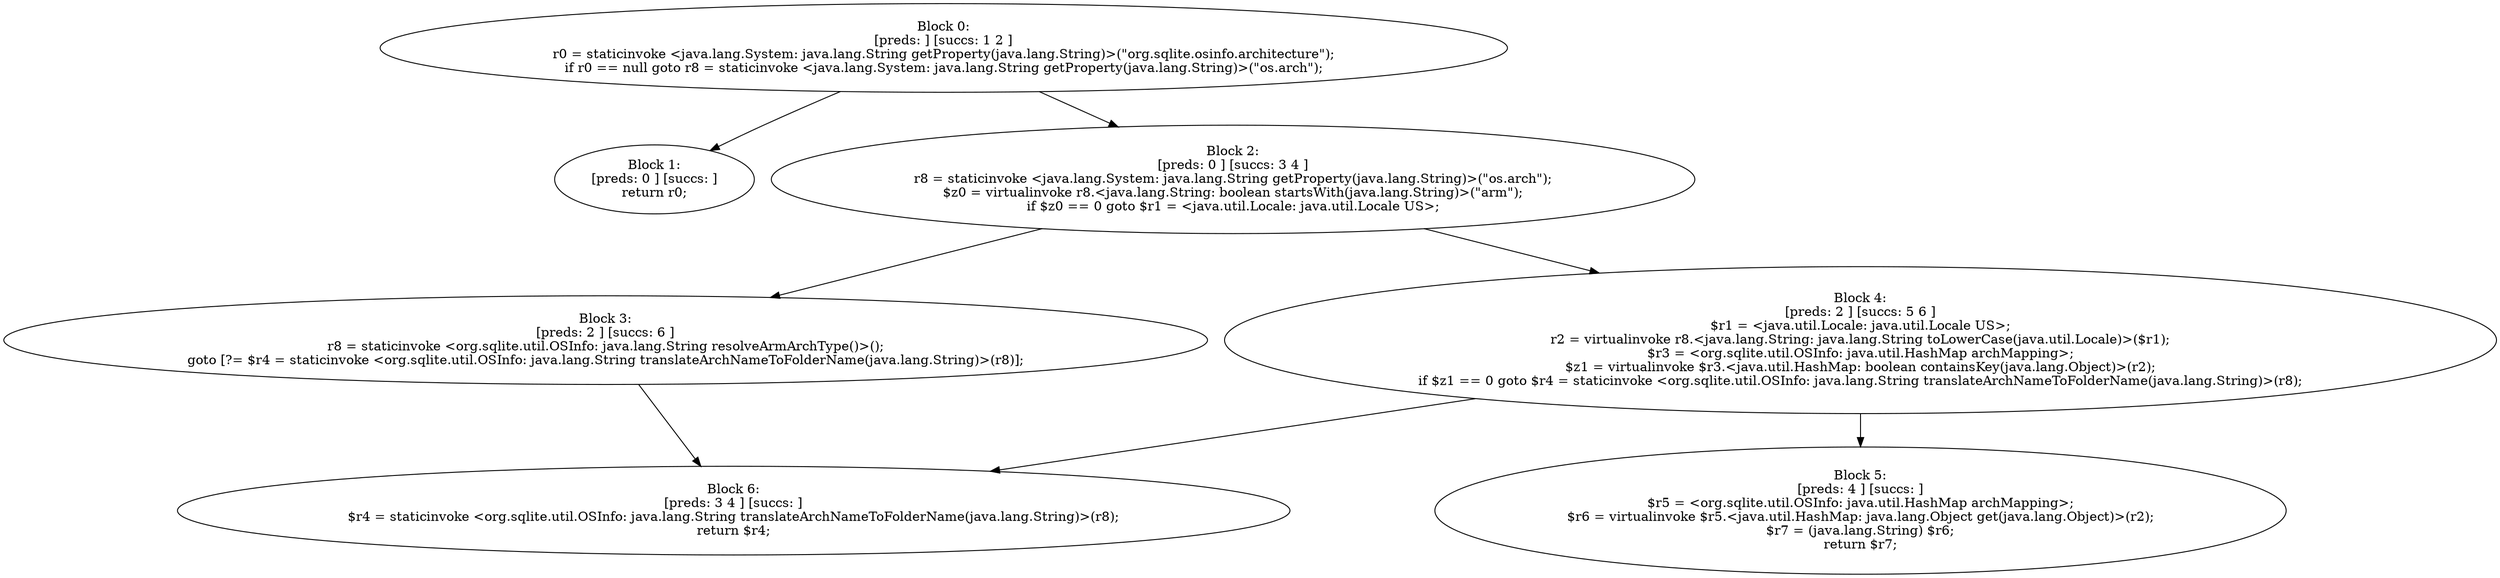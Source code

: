 digraph "unitGraph" {
    "Block 0:
[preds: ] [succs: 1 2 ]
r0 = staticinvoke <java.lang.System: java.lang.String getProperty(java.lang.String)>(\"org.sqlite.osinfo.architecture\");
if r0 == null goto r8 = staticinvoke <java.lang.System: java.lang.String getProperty(java.lang.String)>(\"os.arch\");
"
    "Block 1:
[preds: 0 ] [succs: ]
return r0;
"
    "Block 2:
[preds: 0 ] [succs: 3 4 ]
r8 = staticinvoke <java.lang.System: java.lang.String getProperty(java.lang.String)>(\"os.arch\");
$z0 = virtualinvoke r8.<java.lang.String: boolean startsWith(java.lang.String)>(\"arm\");
if $z0 == 0 goto $r1 = <java.util.Locale: java.util.Locale US>;
"
    "Block 3:
[preds: 2 ] [succs: 6 ]
r8 = staticinvoke <org.sqlite.util.OSInfo: java.lang.String resolveArmArchType()>();
goto [?= $r4 = staticinvoke <org.sqlite.util.OSInfo: java.lang.String translateArchNameToFolderName(java.lang.String)>(r8)];
"
    "Block 4:
[preds: 2 ] [succs: 5 6 ]
$r1 = <java.util.Locale: java.util.Locale US>;
r2 = virtualinvoke r8.<java.lang.String: java.lang.String toLowerCase(java.util.Locale)>($r1);
$r3 = <org.sqlite.util.OSInfo: java.util.HashMap archMapping>;
$z1 = virtualinvoke $r3.<java.util.HashMap: boolean containsKey(java.lang.Object)>(r2);
if $z1 == 0 goto $r4 = staticinvoke <org.sqlite.util.OSInfo: java.lang.String translateArchNameToFolderName(java.lang.String)>(r8);
"
    "Block 5:
[preds: 4 ] [succs: ]
$r5 = <org.sqlite.util.OSInfo: java.util.HashMap archMapping>;
$r6 = virtualinvoke $r5.<java.util.HashMap: java.lang.Object get(java.lang.Object)>(r2);
$r7 = (java.lang.String) $r6;
return $r7;
"
    "Block 6:
[preds: 3 4 ] [succs: ]
$r4 = staticinvoke <org.sqlite.util.OSInfo: java.lang.String translateArchNameToFolderName(java.lang.String)>(r8);
return $r4;
"
    "Block 0:
[preds: ] [succs: 1 2 ]
r0 = staticinvoke <java.lang.System: java.lang.String getProperty(java.lang.String)>(\"org.sqlite.osinfo.architecture\");
if r0 == null goto r8 = staticinvoke <java.lang.System: java.lang.String getProperty(java.lang.String)>(\"os.arch\");
"->"Block 1:
[preds: 0 ] [succs: ]
return r0;
";
    "Block 0:
[preds: ] [succs: 1 2 ]
r0 = staticinvoke <java.lang.System: java.lang.String getProperty(java.lang.String)>(\"org.sqlite.osinfo.architecture\");
if r0 == null goto r8 = staticinvoke <java.lang.System: java.lang.String getProperty(java.lang.String)>(\"os.arch\");
"->"Block 2:
[preds: 0 ] [succs: 3 4 ]
r8 = staticinvoke <java.lang.System: java.lang.String getProperty(java.lang.String)>(\"os.arch\");
$z0 = virtualinvoke r8.<java.lang.String: boolean startsWith(java.lang.String)>(\"arm\");
if $z0 == 0 goto $r1 = <java.util.Locale: java.util.Locale US>;
";
    "Block 2:
[preds: 0 ] [succs: 3 4 ]
r8 = staticinvoke <java.lang.System: java.lang.String getProperty(java.lang.String)>(\"os.arch\");
$z0 = virtualinvoke r8.<java.lang.String: boolean startsWith(java.lang.String)>(\"arm\");
if $z0 == 0 goto $r1 = <java.util.Locale: java.util.Locale US>;
"->"Block 3:
[preds: 2 ] [succs: 6 ]
r8 = staticinvoke <org.sqlite.util.OSInfo: java.lang.String resolveArmArchType()>();
goto [?= $r4 = staticinvoke <org.sqlite.util.OSInfo: java.lang.String translateArchNameToFolderName(java.lang.String)>(r8)];
";
    "Block 2:
[preds: 0 ] [succs: 3 4 ]
r8 = staticinvoke <java.lang.System: java.lang.String getProperty(java.lang.String)>(\"os.arch\");
$z0 = virtualinvoke r8.<java.lang.String: boolean startsWith(java.lang.String)>(\"arm\");
if $z0 == 0 goto $r1 = <java.util.Locale: java.util.Locale US>;
"->"Block 4:
[preds: 2 ] [succs: 5 6 ]
$r1 = <java.util.Locale: java.util.Locale US>;
r2 = virtualinvoke r8.<java.lang.String: java.lang.String toLowerCase(java.util.Locale)>($r1);
$r3 = <org.sqlite.util.OSInfo: java.util.HashMap archMapping>;
$z1 = virtualinvoke $r3.<java.util.HashMap: boolean containsKey(java.lang.Object)>(r2);
if $z1 == 0 goto $r4 = staticinvoke <org.sqlite.util.OSInfo: java.lang.String translateArchNameToFolderName(java.lang.String)>(r8);
";
    "Block 3:
[preds: 2 ] [succs: 6 ]
r8 = staticinvoke <org.sqlite.util.OSInfo: java.lang.String resolveArmArchType()>();
goto [?= $r4 = staticinvoke <org.sqlite.util.OSInfo: java.lang.String translateArchNameToFolderName(java.lang.String)>(r8)];
"->"Block 6:
[preds: 3 4 ] [succs: ]
$r4 = staticinvoke <org.sqlite.util.OSInfo: java.lang.String translateArchNameToFolderName(java.lang.String)>(r8);
return $r4;
";
    "Block 4:
[preds: 2 ] [succs: 5 6 ]
$r1 = <java.util.Locale: java.util.Locale US>;
r2 = virtualinvoke r8.<java.lang.String: java.lang.String toLowerCase(java.util.Locale)>($r1);
$r3 = <org.sqlite.util.OSInfo: java.util.HashMap archMapping>;
$z1 = virtualinvoke $r3.<java.util.HashMap: boolean containsKey(java.lang.Object)>(r2);
if $z1 == 0 goto $r4 = staticinvoke <org.sqlite.util.OSInfo: java.lang.String translateArchNameToFolderName(java.lang.String)>(r8);
"->"Block 5:
[preds: 4 ] [succs: ]
$r5 = <org.sqlite.util.OSInfo: java.util.HashMap archMapping>;
$r6 = virtualinvoke $r5.<java.util.HashMap: java.lang.Object get(java.lang.Object)>(r2);
$r7 = (java.lang.String) $r6;
return $r7;
";
    "Block 4:
[preds: 2 ] [succs: 5 6 ]
$r1 = <java.util.Locale: java.util.Locale US>;
r2 = virtualinvoke r8.<java.lang.String: java.lang.String toLowerCase(java.util.Locale)>($r1);
$r3 = <org.sqlite.util.OSInfo: java.util.HashMap archMapping>;
$z1 = virtualinvoke $r3.<java.util.HashMap: boolean containsKey(java.lang.Object)>(r2);
if $z1 == 0 goto $r4 = staticinvoke <org.sqlite.util.OSInfo: java.lang.String translateArchNameToFolderName(java.lang.String)>(r8);
"->"Block 6:
[preds: 3 4 ] [succs: ]
$r4 = staticinvoke <org.sqlite.util.OSInfo: java.lang.String translateArchNameToFolderName(java.lang.String)>(r8);
return $r4;
";
}
